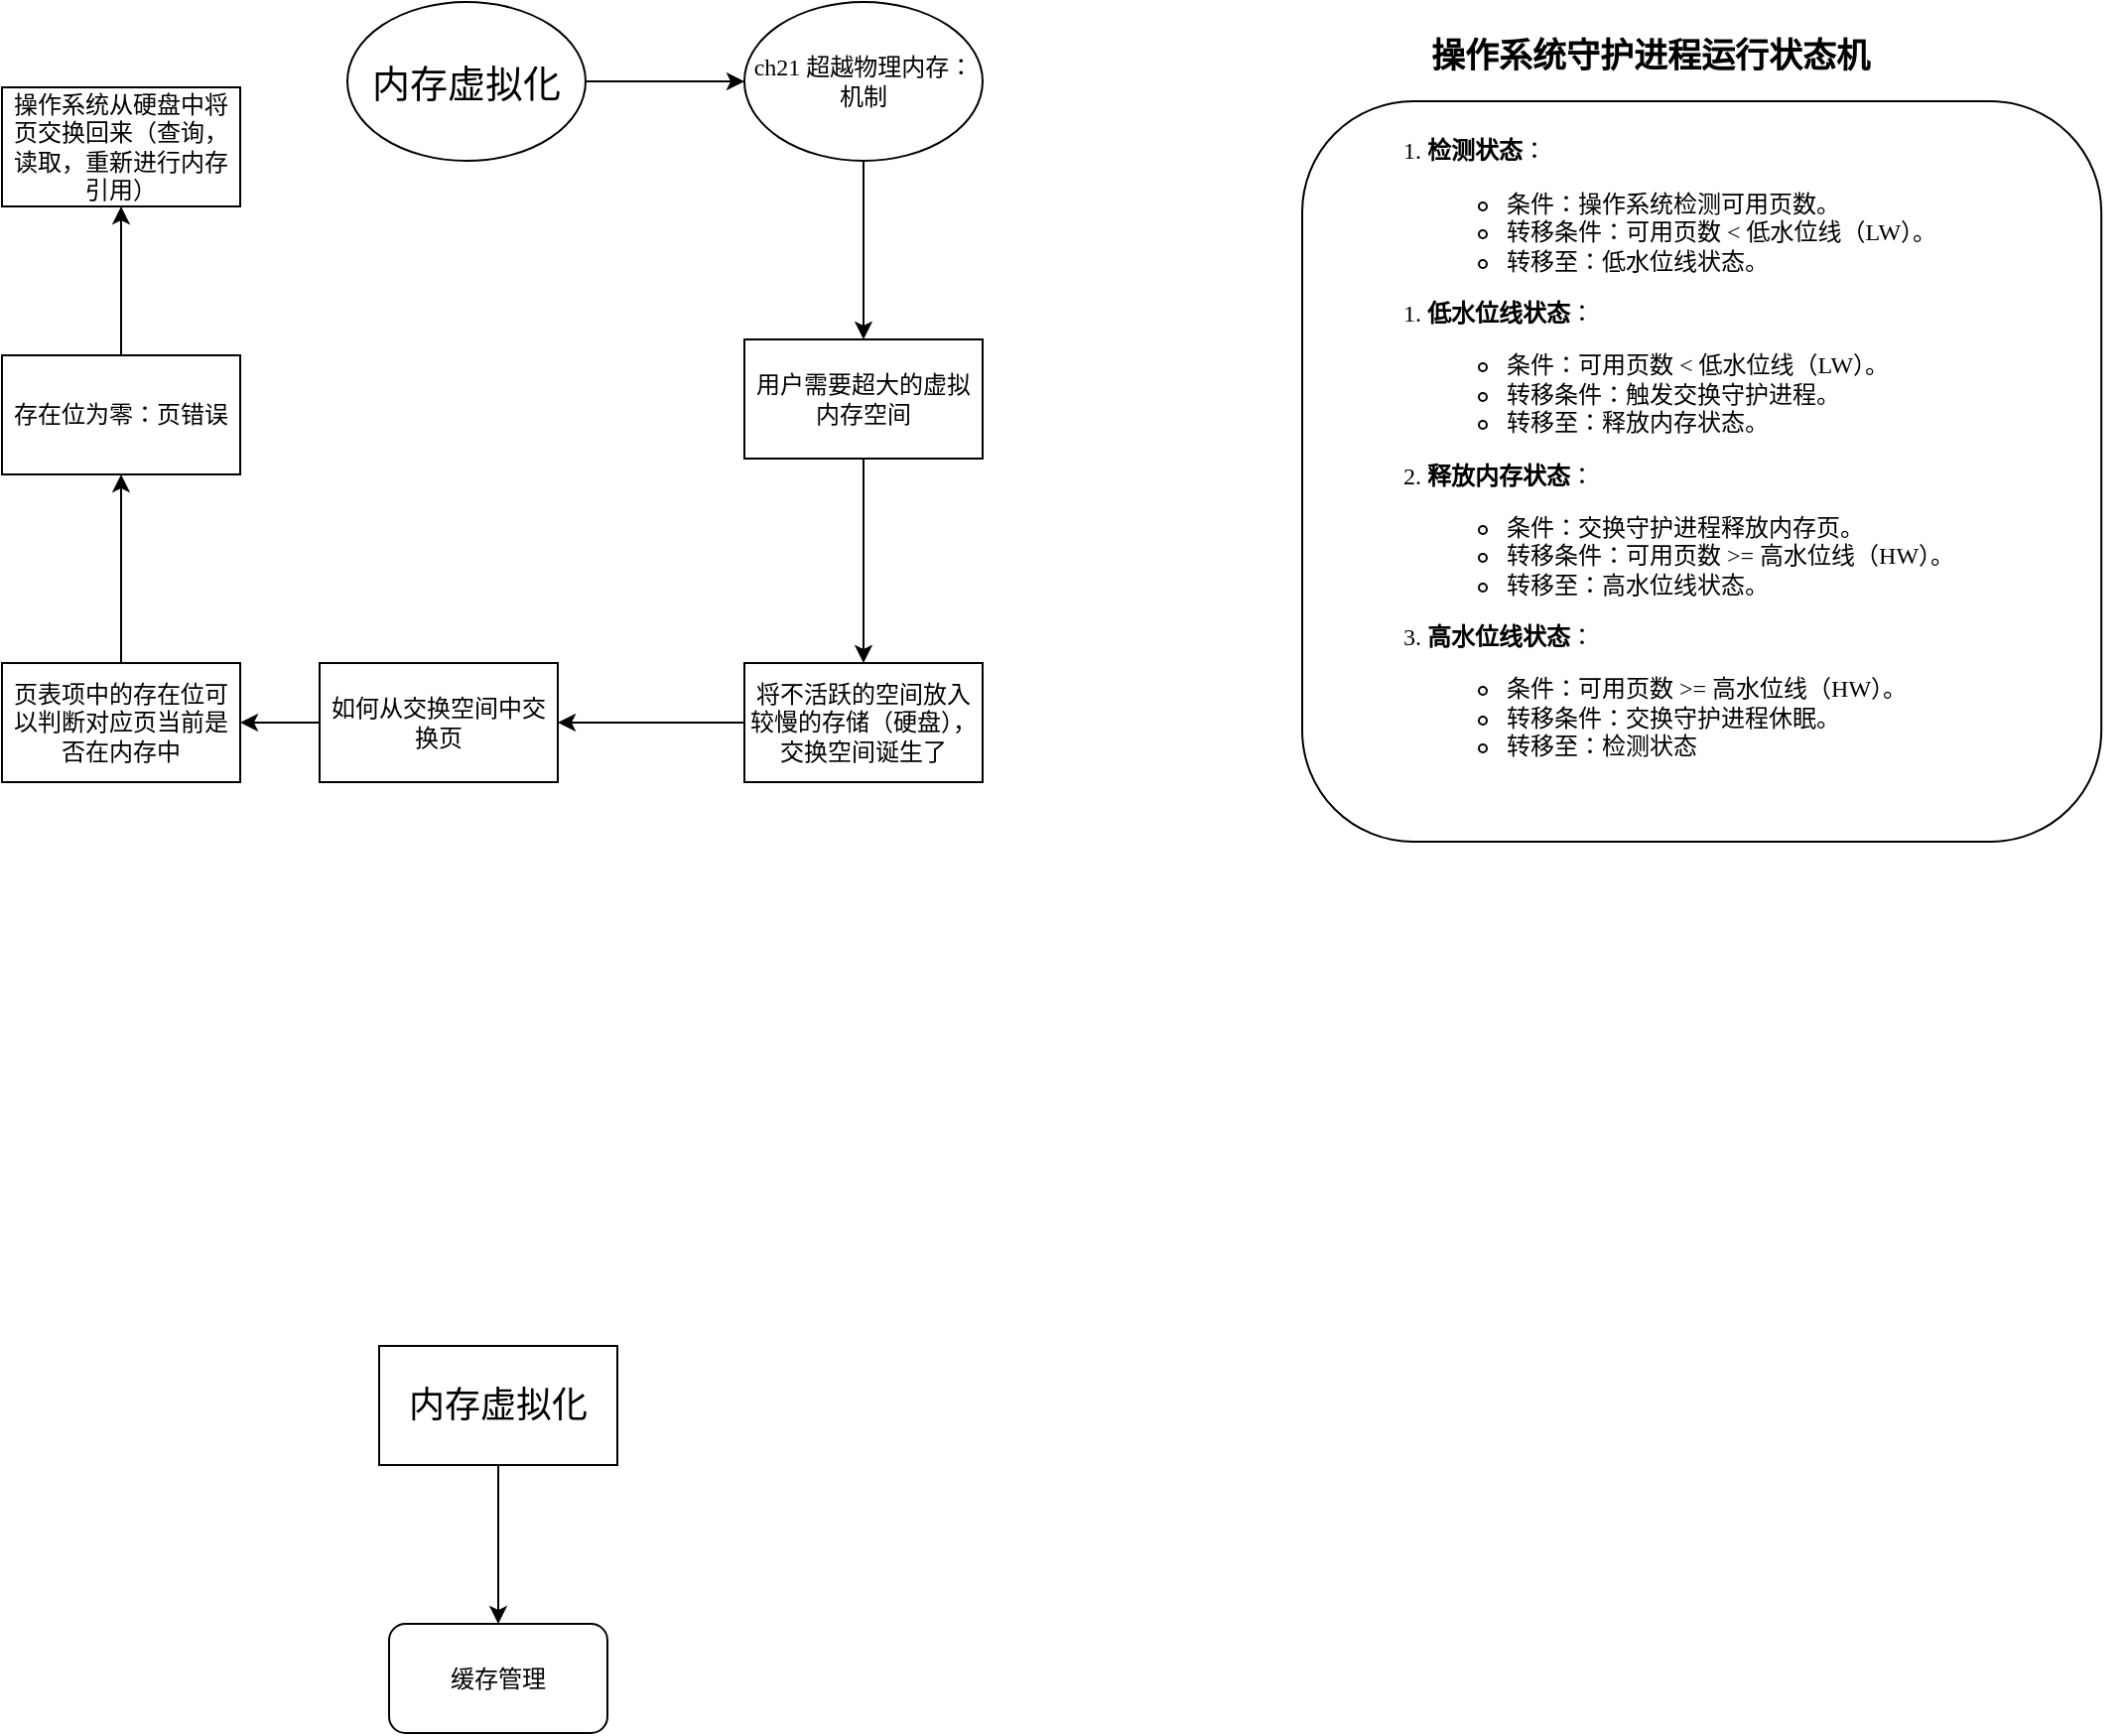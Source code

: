<mxfile border="50" scale="3" compressed="false" locked="false" version="24.7.5">
  <diagram name="Blank" id="YmL12bMKpDGza6XwsDPr">
    <mxGraphModel dx="1059" dy="771" grid="0" gridSize="10" guides="1" tooltips="1" connect="1" arrows="1" fold="1" page="0" pageScale="1" pageWidth="827" pageHeight="1169" background="none" math="1" shadow="0">
      <root>
        <mxCell id="X5NqExCQtvZxIxQ7pmgY-0" />
        <mxCell id="1" parent="X5NqExCQtvZxIxQ7pmgY-0" />
        <mxCell id="ypJDKsy0dtAMijzLyRpw-3" value="" style="edgeStyle=orthogonalEdgeStyle;rounded=0;orthogonalLoop=1;jettySize=auto;html=1;fontFamily=Ma Shan Zheng;fontSource=https%3A%2F%2Ffonts.googleapis.com%2Fcss%3Ffamily%3DMa%2BShan%2BZheng;" edge="1" parent="1" source="ypJDKsy0dtAMijzLyRpw-1" target="ypJDKsy0dtAMijzLyRpw-2">
          <mxGeometry relative="1" as="geometry" />
        </mxCell>
        <mxCell id="ypJDKsy0dtAMijzLyRpw-1" value="&lt;font style=&quot;font-size: 19px;&quot;&gt;内存虚拟化&lt;/font&gt;" style="ellipse;whiteSpace=wrap;html=1;fontSize=23;fontFamily=Ma Shan Zheng;fontSource=https%3A%2F%2Ffonts.googleapis.com%2Fcss%3Ffamily%3DMa%2BShan%2BZheng;" vertex="1" parent="1">
          <mxGeometry x="-205" y="-218" width="120" height="80" as="geometry" />
        </mxCell>
        <mxCell id="ypJDKsy0dtAMijzLyRpw-5" value="" style="edgeStyle=orthogonalEdgeStyle;rounded=0;orthogonalLoop=1;jettySize=auto;html=1;fontFamily=Ma Shan Zheng;fontSource=https%3A%2F%2Ffonts.googleapis.com%2Fcss%3Ffamily%3DMa%2BShan%2BZheng;" edge="1" parent="1" source="ypJDKsy0dtAMijzLyRpw-2" target="ypJDKsy0dtAMijzLyRpw-4">
          <mxGeometry relative="1" as="geometry" />
        </mxCell>
        <mxCell id="ypJDKsy0dtAMijzLyRpw-2" value="ch21 超越物理内存：机制" style="ellipse;whiteSpace=wrap;html=1;fontFamily=Ma Shan Zheng;fontSource=https%3A%2F%2Ffonts.googleapis.com%2Fcss%3Ffamily%3DMa%2BShan%2BZheng;" vertex="1" parent="1">
          <mxGeometry x="-5" y="-218" width="120" height="80" as="geometry" />
        </mxCell>
        <mxCell id="ypJDKsy0dtAMijzLyRpw-7" value="" style="edgeStyle=orthogonalEdgeStyle;rounded=0;orthogonalLoop=1;jettySize=auto;html=1;fontFamily=Ma Shan Zheng;fontSource=https%3A%2F%2Ffonts.googleapis.com%2Fcss%3Ffamily%3DMa%2BShan%2BZheng;" edge="1" parent="1" source="ypJDKsy0dtAMijzLyRpw-4" target="ypJDKsy0dtAMijzLyRpw-6">
          <mxGeometry relative="1" as="geometry" />
        </mxCell>
        <mxCell id="ypJDKsy0dtAMijzLyRpw-4" value="用户需要超大的虚拟内存空间" style="whiteSpace=wrap;html=1;fontFamily=Ma Shan Zheng;fontSource=https%3A%2F%2Ffonts.googleapis.com%2Fcss%3Ffamily%3DMa%2BShan%2BZheng;" vertex="1" parent="1">
          <mxGeometry x="-5" y="-48" width="120" height="60" as="geometry" />
        </mxCell>
        <mxCell id="ypJDKsy0dtAMijzLyRpw-9" value="" style="edgeStyle=orthogonalEdgeStyle;rounded=0;orthogonalLoop=1;jettySize=auto;html=1;fontFamily=Ma Shan Zheng;fontSource=https%3A%2F%2Ffonts.googleapis.com%2Fcss%3Ffamily%3DMa%2BShan%2BZheng;" edge="1" parent="1" source="ypJDKsy0dtAMijzLyRpw-6" target="ypJDKsy0dtAMijzLyRpw-8">
          <mxGeometry relative="1" as="geometry" />
        </mxCell>
        <mxCell id="ypJDKsy0dtAMijzLyRpw-6" value="将不活跃的空间放入较慢的存储（硬盘），交换空间诞生了" style="whiteSpace=wrap;html=1;fontFamily=Ma Shan Zheng;fontSource=https%3A%2F%2Ffonts.googleapis.com%2Fcss%3Ffamily%3DMa%2BShan%2BZheng;" vertex="1" parent="1">
          <mxGeometry x="-5" y="115" width="120" height="60" as="geometry" />
        </mxCell>
        <mxCell id="ypJDKsy0dtAMijzLyRpw-11" value="" style="edgeStyle=orthogonalEdgeStyle;rounded=0;orthogonalLoop=1;jettySize=auto;html=1;fontFamily=Ma Shan Zheng;fontSource=https%3A%2F%2Ffonts.googleapis.com%2Fcss%3Ffamily%3DMa%2BShan%2BZheng;" edge="1" parent="1" source="ypJDKsy0dtAMijzLyRpw-8" target="ypJDKsy0dtAMijzLyRpw-10">
          <mxGeometry relative="1" as="geometry" />
        </mxCell>
        <mxCell id="ypJDKsy0dtAMijzLyRpw-8" value="如何从交换空间中交换页" style="whiteSpace=wrap;html=1;fontFamily=Ma Shan Zheng;fontSource=https%3A%2F%2Ffonts.googleapis.com%2Fcss%3Ffamily%3DMa%2BShan%2BZheng;" vertex="1" parent="1">
          <mxGeometry x="-219" y="115" width="120" height="60" as="geometry" />
        </mxCell>
        <mxCell id="ypJDKsy0dtAMijzLyRpw-13" value="" style="edgeStyle=orthogonalEdgeStyle;rounded=0;orthogonalLoop=1;jettySize=auto;html=1;fontFamily=Ma Shan Zheng;fontSource=https%3A%2F%2Ffonts.googleapis.com%2Fcss%3Ffamily%3DMa%2BShan%2BZheng;" edge="1" parent="1" source="ypJDKsy0dtAMijzLyRpw-10" target="ypJDKsy0dtAMijzLyRpw-12">
          <mxGeometry relative="1" as="geometry" />
        </mxCell>
        <mxCell id="ypJDKsy0dtAMijzLyRpw-10" value="页表项中的存在位可以判断对应页当前是否在内存中" style="whiteSpace=wrap;html=1;fontFamily=Ma Shan Zheng;fontSource=https%3A%2F%2Ffonts.googleapis.com%2Fcss%3Ffamily%3DMa%2BShan%2BZheng;" vertex="1" parent="1">
          <mxGeometry x="-379" y="115" width="120" height="60" as="geometry" />
        </mxCell>
        <mxCell id="ypJDKsy0dtAMijzLyRpw-15" value="" style="edgeStyle=orthogonalEdgeStyle;rounded=0;orthogonalLoop=1;jettySize=auto;html=1;fontFamily=Ma Shan Zheng;fontSource=https%3A%2F%2Ffonts.googleapis.com%2Fcss%3Ffamily%3DMa%2BShan%2BZheng;" edge="1" parent="1" source="ypJDKsy0dtAMijzLyRpw-12" target="ypJDKsy0dtAMijzLyRpw-14">
          <mxGeometry relative="1" as="geometry" />
        </mxCell>
        <mxCell id="ypJDKsy0dtAMijzLyRpw-12" value="存在位为零：页错误" style="whiteSpace=wrap;html=1;fontFamily=Ma Shan Zheng;fontSource=https%3A%2F%2Ffonts.googleapis.com%2Fcss%3Ffamily%3DMa%2BShan%2BZheng;" vertex="1" parent="1">
          <mxGeometry x="-379" y="-40" width="120" height="60" as="geometry" />
        </mxCell>
        <mxCell id="ypJDKsy0dtAMijzLyRpw-14" value="操作系统从硬盘中将页交换回来（查询，读取，重新进行内存引用）" style="whiteSpace=wrap;html=1;fontFamily=Ma Shan Zheng;fontSource=https%3A%2F%2Ffonts.googleapis.com%2Fcss%3Ffamily%3DMa%2BShan%2BZheng;" vertex="1" parent="1">
          <mxGeometry x="-379" y="-175" width="120" height="60" as="geometry" />
        </mxCell>
        <mxCell id="ypJDKsy0dtAMijzLyRpw-38" value="" style="group;fontFamily=Ma Shan Zheng;fontSource=https%3A%2F%2Ffonts.googleapis.com%2Fcss%3Ffamily%3DMa%2BShan%2BZheng;" vertex="1" connectable="0" parent="1">
          <mxGeometry x="276" y="-206" width="414" height="411" as="geometry" />
        </mxCell>
        <mxCell id="ypJDKsy0dtAMijzLyRpw-26" value="&lt;b&gt;&lt;font style=&quot;font-size: 17px;&quot;&gt;操作系统守护进程运行状态机&lt;/font&gt;&lt;/b&gt;" style="text;html=1;align=center;verticalAlign=middle;resizable=0;points=[];autosize=1;strokeColor=none;fillColor=none;fontFamily=Ma Shan Zheng;fontSource=https%3A%2F%2Ffonts.googleapis.com%2Fcss%3Ffamily%3DMa%2BShan%2BZheng;" vertex="1" parent="ypJDKsy0dtAMijzLyRpw-38">
          <mxGeometry x="55" width="239" height="32" as="geometry" />
        </mxCell>
        <mxCell id="ypJDKsy0dtAMijzLyRpw-37" value="" style="group;fontFamily=Ma Shan Zheng;fontSource=https%3A%2F%2Ffonts.googleapis.com%2Fcss%3Ffamily%3DMa%2BShan%2BZheng;" vertex="1" connectable="0" parent="ypJDKsy0dtAMijzLyRpw-38">
          <mxGeometry y="38" width="414" height="373" as="geometry" />
        </mxCell>
        <mxCell id="ypJDKsy0dtAMijzLyRpw-35" value="&lt;ol&gt;&lt;li&gt;&lt;p style=&quot;background-color: initial; display: inline !important;&quot;&gt;&lt;strong&gt;检测状态&lt;/strong&gt;：&lt;/p&gt;&lt;/li&gt;&lt;/ol&gt;&lt;ul&gt;&lt;ul&gt;&lt;li&gt;&lt;span style=&quot;background-color: initial;&quot;&gt;条件：操作系统检测可用页数。&lt;/span&gt;&lt;/li&gt;&lt;li&gt;&lt;span style=&quot;background-color: initial;&quot;&gt;转移条件：可用页数 &amp;lt; 低水位线（LW）。&lt;/span&gt;&lt;/li&gt;&lt;li&gt;&lt;span style=&quot;background-color: initial;&quot;&gt;转移至：低水位线状态。&lt;/span&gt;&lt;/li&gt;&lt;/ul&gt;&lt;/ul&gt;&lt;ol&gt;&lt;li&gt;&lt;p&gt;&lt;strong&gt;低水位线状态&lt;/strong&gt;：&lt;/p&gt;&lt;ul&gt;&lt;li&gt;条件：可用页数 &amp;lt; 低水位线（LW）。&lt;/li&gt;&lt;li&gt;转移条件：触发交换守护进程。&lt;/li&gt;&lt;li&gt;转移至：释放内存状态。&lt;/li&gt;&lt;/ul&gt;&lt;/li&gt;&lt;li&gt;&lt;p&gt;&lt;strong&gt;释放内存状态&lt;/strong&gt;：&lt;/p&gt;&lt;ul&gt;&lt;li&gt;条件：交换守护进程释放内存页。&lt;/li&gt;&lt;li&gt;转移条件：可用页数 &amp;gt;= 高水位线（HW）。&lt;/li&gt;&lt;li&gt;转移至：高水位线状态。&lt;/li&gt;&lt;/ul&gt;&lt;/li&gt;&lt;li&gt;&lt;p&gt;&lt;strong&gt;高水位线状态&lt;/strong&gt;：&lt;/p&gt;&lt;ul&gt;&lt;li&gt;条件：可用页数 &amp;gt;= 高水位线（HW）。&lt;/li&gt;&lt;li&gt;转移条件：交换守护进程休眠。&lt;/li&gt;&lt;li&gt;转移至：检测状态&lt;/li&gt;&lt;/ul&gt;&lt;/li&gt;&lt;/ol&gt;" style="text;html=1;align=left;verticalAlign=middle;whiteSpace=wrap;rounded=0;fillColor=none;gradientColor=none;fontFamily=Ma Shan Zheng;fontSource=https%3A%2F%2Ffonts.googleapis.com%2Fcss%3Ffamily%3DMa%2BShan%2BZheng;" vertex="1" parent="ypJDKsy0dtAMijzLyRpw-37">
          <mxGeometry x="20.938" y="4.571" width="393.062" height="341.002" as="geometry" />
        </mxCell>
        <mxCell id="ypJDKsy0dtAMijzLyRpw-36" value="" style="rounded=1;whiteSpace=wrap;html=1;textOpacity=0;fillColor=none;fontFamily=Ma Shan Zheng;fontSource=https%3A%2F%2Ffonts.googleapis.com%2Fcss%3Ffamily%3DMa%2BShan%2BZheng;" vertex="1" parent="ypJDKsy0dtAMijzLyRpw-37">
          <mxGeometry width="402.579" height="373" as="geometry" />
        </mxCell>
        <mxCell id="ypJDKsy0dtAMijzLyRpw-41" value="" style="edgeStyle=orthogonalEdgeStyle;rounded=0;orthogonalLoop=1;jettySize=auto;html=1;fontFamily=Ma Shan Zheng;fontSource=https%3A%2F%2Ffonts.googleapis.com%2Fcss%3Ffamily%3DMa%2BShan%2BZheng;" edge="1" parent="1" source="ypJDKsy0dtAMijzLyRpw-39" target="ypJDKsy0dtAMijzLyRpw-40">
          <mxGeometry relative="1" as="geometry" />
        </mxCell>
        <mxCell id="ypJDKsy0dtAMijzLyRpw-39" value="&lt;span style=&quot;font-size: 18px;&quot;&gt;&lt;font data-font-src=&quot;https://fonts.googleapis.com/css?family=Ma+Shan+Zheng&quot; face=&quot;Ma Shan Zheng&quot;&gt;内存虚拟化&lt;/font&gt;&lt;/span&gt;" style="whiteSpace=wrap;html=1;fontFamily=Ma Shan Zheng;fontSource=https%3A%2F%2Ffonts.googleapis.com%2Fcss%3Ffamily%3DMa%2BShan%2BZheng;" vertex="1" parent="1">
          <mxGeometry x="-189" y="459" width="120" height="60" as="geometry" />
        </mxCell>
        <mxCell id="ypJDKsy0dtAMijzLyRpw-40" value="&lt;font data-font-src=&quot;https://fonts.googleapis.com/css?family=Ma+Shan+Zheng&quot; face=&quot;Ma Shan Zheng&quot;&gt;&lt;font style=&quot;&quot; data-font-src=&quot;https://fonts.googleapis.com/css?family=Ma+Shan+Zheng&quot;&gt;缓存管&lt;/font&gt;&lt;font style=&quot;&quot; data-font-src=&quot;https://fonts.googleapis.com/css?family=Noto+Serif+Simplified+Chinese&quot;&gt;理&lt;/font&gt;&lt;/font&gt;" style="rounded=1;whiteSpace=wrap;html=1;fontFamily=Ma Shan Zheng;fontSource=https%3A%2F%2Ffonts.googleapis.com%2Fcss%3Ffamily%3DMa%2BShan%2BZheng;" vertex="1" parent="1">
          <mxGeometry x="-184" y="599" width="110" height="55" as="geometry" />
        </mxCell>
      </root>
    </mxGraphModel>
  </diagram>
</mxfile>
